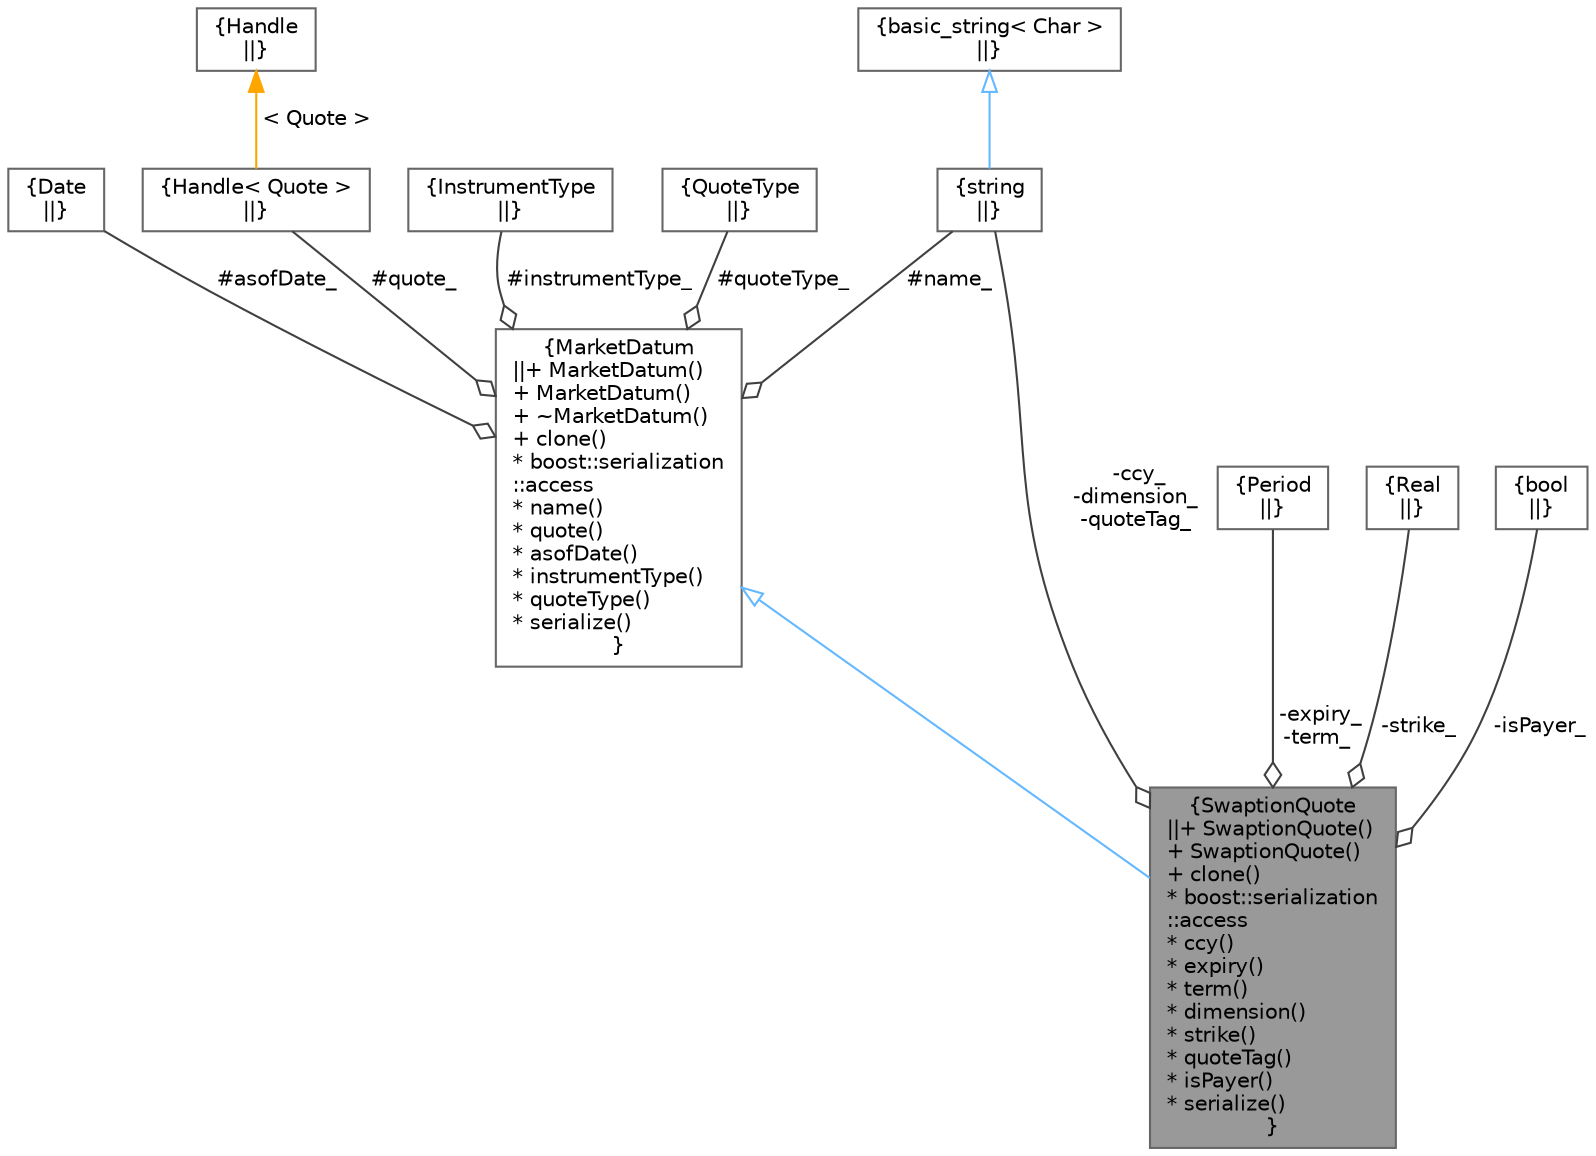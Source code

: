 digraph "SwaptionQuote"
{
 // INTERACTIVE_SVG=YES
 // LATEX_PDF_SIZE
  bgcolor="transparent";
  edge [fontname=Helvetica,fontsize=10,labelfontname=Helvetica,labelfontsize=10];
  node [fontname=Helvetica,fontsize=10,shape=box,height=0.2,width=0.4];
  Node1 [label="{SwaptionQuote\n||+ SwaptionQuote()\l+ SwaptionQuote()\l+ clone()\l* boost::serialization\l::access\l* ccy()\l* expiry()\l* term()\l* dimension()\l* strike()\l* quoteTag()\l* isPayer()\l* serialize()\l}",height=0.2,width=0.4,color="gray40", fillcolor="grey60", style="filled", fontcolor="black",tooltip="Swaption data class."];
  Node2 -> Node1 [dir="back",color="steelblue1",style="solid",arrowtail="onormal"];
  Node2 [label="{MarketDatum\n||+ MarketDatum()\l+ MarketDatum()\l+ ~MarketDatum()\l+ clone()\l* boost::serialization\l::access\l* name()\l* quote()\l* asofDate()\l* instrumentType()\l* quoteType()\l* serialize()\l}",height=0.2,width=0.4,color="gray40", fillcolor="white", style="filled",URL="$classore_1_1data_1_1_market_datum.html",tooltip="Base market data class."];
  Node3 -> Node2 [color="grey25",style="solid",label=" #quote_" ,arrowhead="odiamond"];
  Node3 [label="{Handle\< Quote \>\n||}",height=0.2,width=0.4,color="gray40", fillcolor="white", style="filled",tooltip=" "];
  Node4 -> Node3 [dir="back",color="orange",style="solid",label=" \< Quote \>" ];
  Node4 [label="{Handle\n||}",height=0.2,width=0.4,color="gray40", fillcolor="white", style="filled",tooltip=" "];
  Node5 -> Node2 [color="grey25",style="solid",label=" #asofDate_" ,arrowhead="odiamond"];
  Node5 [label="{Date\n||}",height=0.2,width=0.4,color="gray40", fillcolor="white", style="filled",tooltip=" "];
  Node6 -> Node2 [color="grey25",style="solid",label=" #name_" ,arrowhead="odiamond"];
  Node6 [label="{string\n||}",height=0.2,width=0.4,color="gray40", fillcolor="white", style="filled",tooltip=" "];
  Node7 -> Node6 [dir="back",color="steelblue1",style="solid",arrowtail="onormal"];
  Node7 [label="{basic_string\< Char \>\n||}",height=0.2,width=0.4,color="gray40", fillcolor="white", style="filled",tooltip=" "];
  Node8 -> Node2 [color="grey25",style="solid",label=" #instrumentType_" ,arrowhead="odiamond"];
  Node8 [label="{InstrumentType\n||}",height=0.2,width=0.4,color="gray40", fillcolor="white", style="filled",tooltip=" "];
  Node9 -> Node2 [color="grey25",style="solid",label=" #quoteType_" ,arrowhead="odiamond"];
  Node9 [label="{QuoteType\n||}",height=0.2,width=0.4,color="gray40", fillcolor="white", style="filled",tooltip=" "];
  Node6 -> Node1 [color="grey25",style="solid",label=" -ccy_\n-dimension_\n-quoteTag_" ,arrowhead="odiamond"];
  Node10 -> Node1 [color="grey25",style="solid",label=" -expiry_\n-term_" ,arrowhead="odiamond"];
  Node10 [label="{Period\n||}",height=0.2,width=0.4,color="gray40", fillcolor="white", style="filled",tooltip=" "];
  Node11 -> Node1 [color="grey25",style="solid",label=" -strike_" ,arrowhead="odiamond"];
  Node11 [label="{Real\n||}",height=0.2,width=0.4,color="gray40", fillcolor="white", style="filled",tooltip=" "];
  Node12 -> Node1 [color="grey25",style="solid",label=" -isPayer_" ,arrowhead="odiamond"];
  Node12 [label="{bool\n||}",height=0.2,width=0.4,color="gray40", fillcolor="white", style="filled",URL="$classbool.html",tooltip=" "];
}
